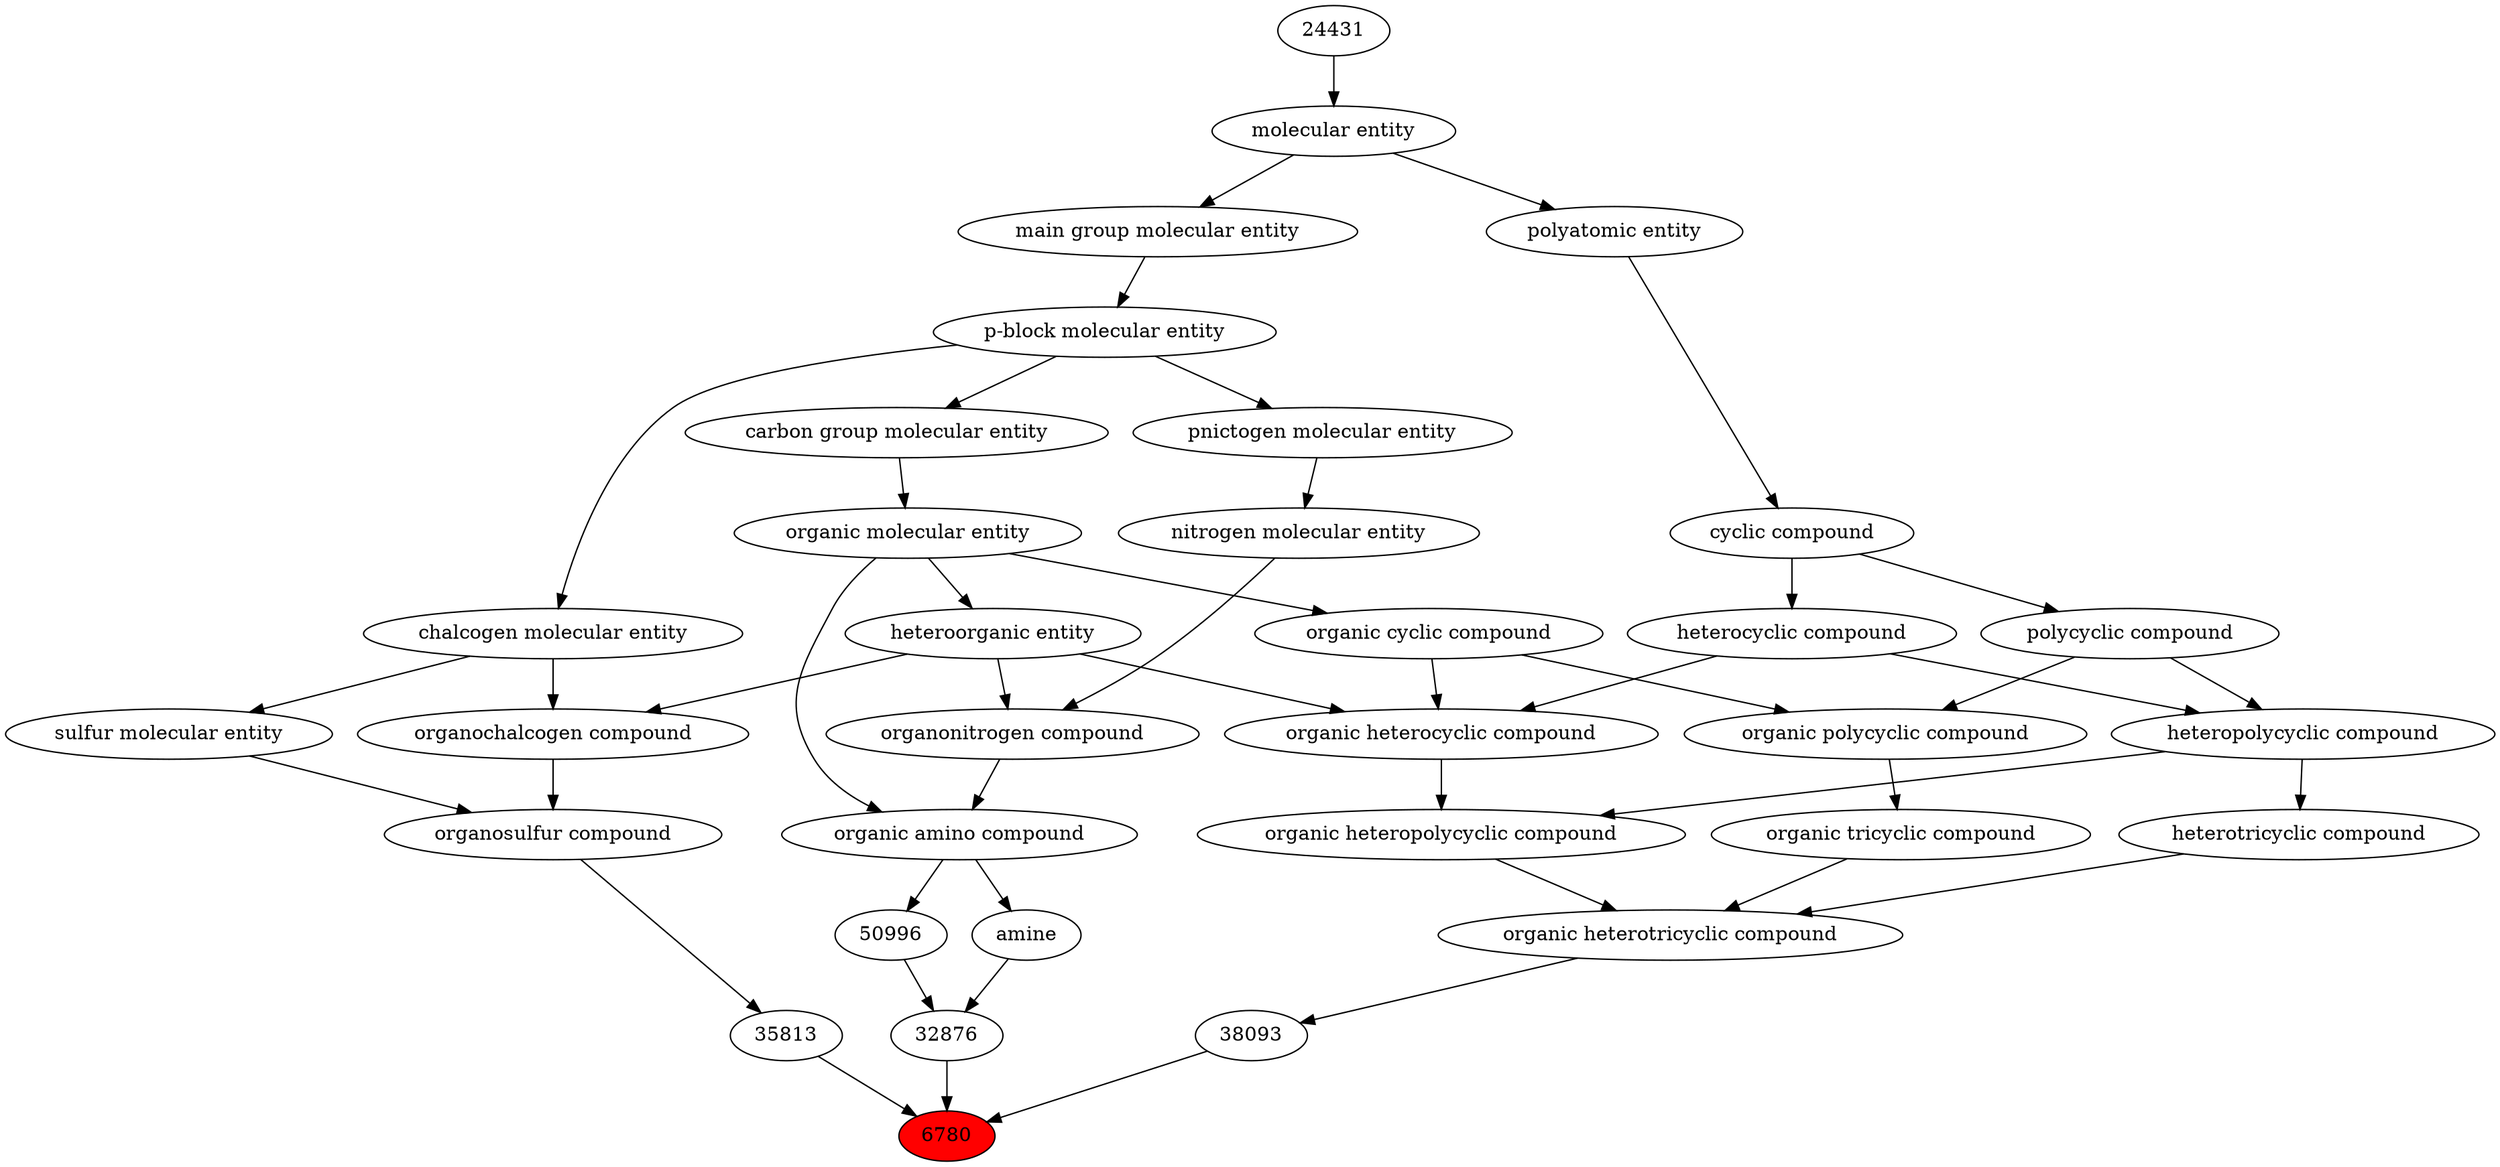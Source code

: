 digraph tree{ 
6780 [label="6780" fillcolor=red style=filled]
38093 -> 6780
32876 -> 6780
35813 -> 6780
38093 [label="38093"]
26979 -> 38093
32876 [label="32876"]
50996 -> 32876
32952 -> 32876
35813 [label="35813"]
33261 -> 35813
26979 [label="organic heterotricyclic compound"]
38166 -> 26979
36688 -> 26979
51959 -> 26979
50996 [label="50996"]
50047 -> 50996
32952 [label="amine"]
50047 -> 32952
33261 [label="organosulfur compound"]
36962 -> 33261
26835 -> 33261
38166 [label="organic heteropolycyclic compound"]
24532 -> 38166
33671 -> 38166
36688 [label="heterotricyclic compound"]
33671 -> 36688
51959 [label="organic tricyclic compound"]
51958 -> 51959
50047 [label="organic amino compound"]
50860 -> 50047
35352 -> 50047
36962 [label="organochalcogen compound"]
33285 -> 36962
33304 -> 36962
26835 [label="sulfur molecular entity"]
33304 -> 26835
24532 [label="organic heterocyclic compound"]
33285 -> 24532
33832 -> 24532
5686 -> 24532
33671 [label="heteropolycyclic compound"]
5686 -> 33671
33635 -> 33671
51958 [label="organic polycyclic compound"]
33832 -> 51958
33635 -> 51958
50860 [label="organic molecular entity"]
33582 -> 50860
35352 [label="organonitrogen compound"]
51143 -> 35352
33285 -> 35352
33285 [label="heteroorganic entity"]
50860 -> 33285
33304 [label="chalcogen molecular entity"]
33675 -> 33304
33832 [label="organic cyclic compound"]
50860 -> 33832
5686 [label="heterocyclic compound"]
33595 -> 5686
33635 [label="polycyclic compound"]
33595 -> 33635
33582 [label="carbon group molecular entity"]
33675 -> 33582
51143 [label="nitrogen molecular entity"]
33302 -> 51143
33675 [label="p-block molecular entity"]
33579 -> 33675
33595 [label="cyclic compound"]
36357 -> 33595
33302 [label="pnictogen molecular entity"]
33675 -> 33302
33579 [label="main group molecular entity"]
23367 -> 33579
36357 [label="polyatomic entity"]
23367 -> 36357
23367 [label="molecular entity"]
24431 -> 23367
24431 [label="24431"]
}